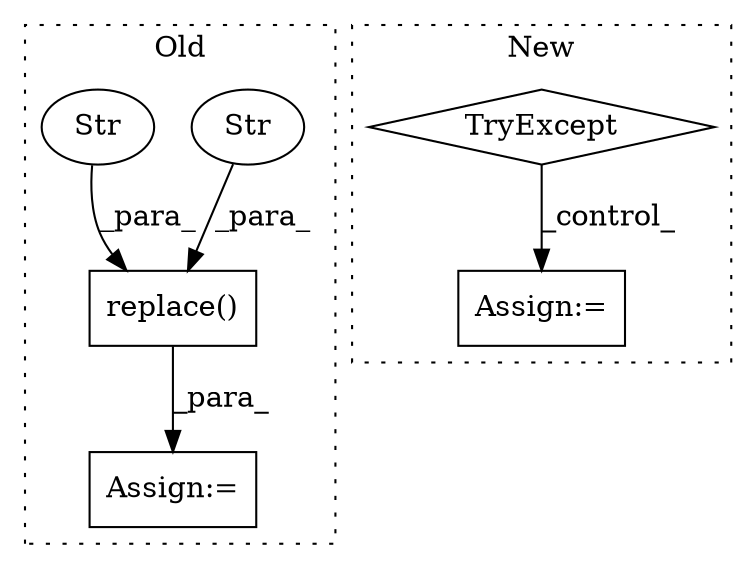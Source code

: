 digraph G {
subgraph cluster0 {
1 [label="replace()" a="75" s="22670,22691" l="12,1" shape="box"];
4 [label="Assign:=" a="68" s="22666" l="3" shape="box"];
5 [label="Str" a="66" s="22689" l="2" shape="ellipse"];
6 [label="Str" a="66" s="22682" l="6" shape="ellipse"];
label = "Old";
style="dotted";
}
subgraph cluster1 {
2 [label="TryExcept" a="71" s="14188" l="43" shape="diamond"];
3 [label="Assign:=" a="68" s="15113" l="3" shape="box"];
label = "New";
style="dotted";
}
1 -> 4 [label="_para_"];
2 -> 3 [label="_control_"];
5 -> 1 [label="_para_"];
6 -> 1 [label="_para_"];
}